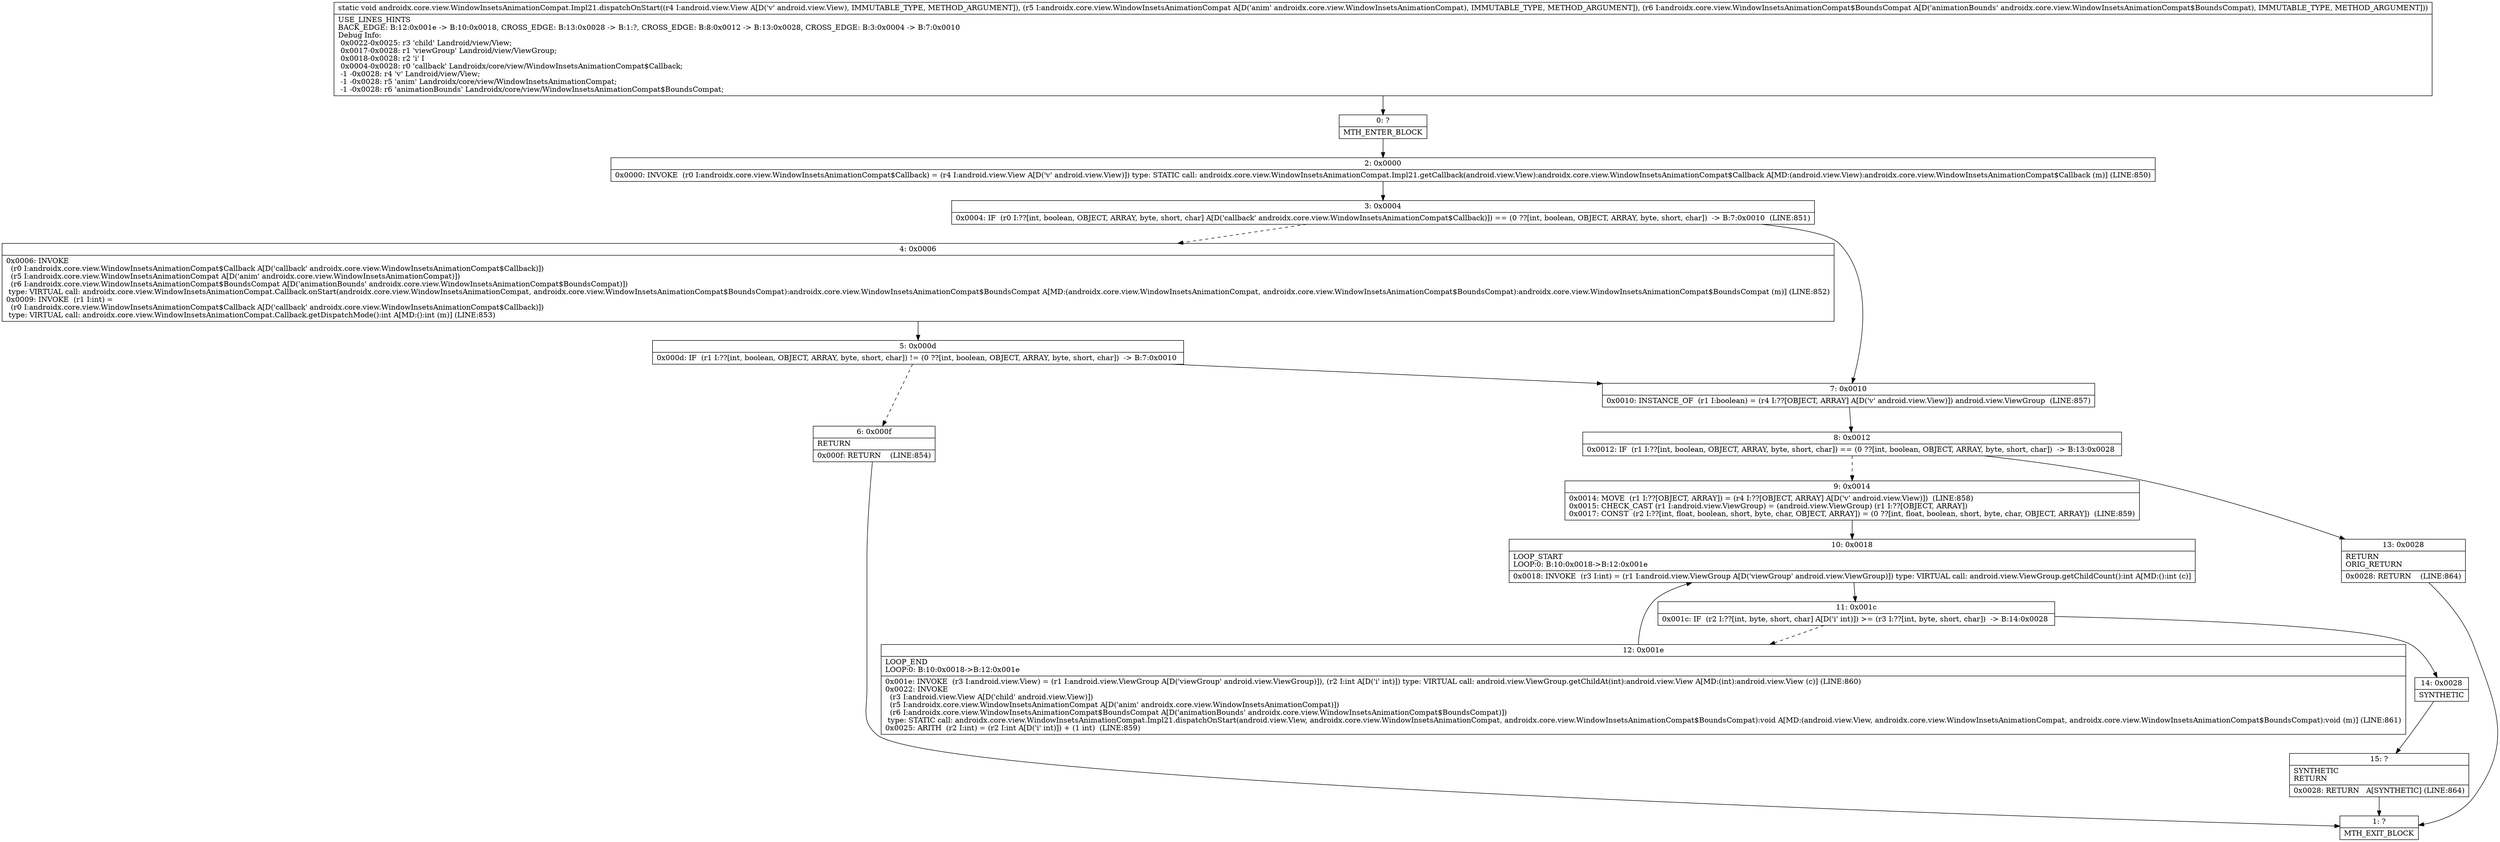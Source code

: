 digraph "CFG forandroidx.core.view.WindowInsetsAnimationCompat.Impl21.dispatchOnStart(Landroid\/view\/View;Landroidx\/core\/view\/WindowInsetsAnimationCompat;Landroidx\/core\/view\/WindowInsetsAnimationCompat$BoundsCompat;)V" {
Node_0 [shape=record,label="{0\:\ ?|MTH_ENTER_BLOCK\l}"];
Node_2 [shape=record,label="{2\:\ 0x0000|0x0000: INVOKE  (r0 I:androidx.core.view.WindowInsetsAnimationCompat$Callback) = (r4 I:android.view.View A[D('v' android.view.View)]) type: STATIC call: androidx.core.view.WindowInsetsAnimationCompat.Impl21.getCallback(android.view.View):androidx.core.view.WindowInsetsAnimationCompat$Callback A[MD:(android.view.View):androidx.core.view.WindowInsetsAnimationCompat$Callback (m)] (LINE:850)\l}"];
Node_3 [shape=record,label="{3\:\ 0x0004|0x0004: IF  (r0 I:??[int, boolean, OBJECT, ARRAY, byte, short, char] A[D('callback' androidx.core.view.WindowInsetsAnimationCompat$Callback)]) == (0 ??[int, boolean, OBJECT, ARRAY, byte, short, char])  \-\> B:7:0x0010  (LINE:851)\l}"];
Node_4 [shape=record,label="{4\:\ 0x0006|0x0006: INVOKE  \l  (r0 I:androidx.core.view.WindowInsetsAnimationCompat$Callback A[D('callback' androidx.core.view.WindowInsetsAnimationCompat$Callback)])\l  (r5 I:androidx.core.view.WindowInsetsAnimationCompat A[D('anim' androidx.core.view.WindowInsetsAnimationCompat)])\l  (r6 I:androidx.core.view.WindowInsetsAnimationCompat$BoundsCompat A[D('animationBounds' androidx.core.view.WindowInsetsAnimationCompat$BoundsCompat)])\l type: VIRTUAL call: androidx.core.view.WindowInsetsAnimationCompat.Callback.onStart(androidx.core.view.WindowInsetsAnimationCompat, androidx.core.view.WindowInsetsAnimationCompat$BoundsCompat):androidx.core.view.WindowInsetsAnimationCompat$BoundsCompat A[MD:(androidx.core.view.WindowInsetsAnimationCompat, androidx.core.view.WindowInsetsAnimationCompat$BoundsCompat):androidx.core.view.WindowInsetsAnimationCompat$BoundsCompat (m)] (LINE:852)\l0x0009: INVOKE  (r1 I:int) = \l  (r0 I:androidx.core.view.WindowInsetsAnimationCompat$Callback A[D('callback' androidx.core.view.WindowInsetsAnimationCompat$Callback)])\l type: VIRTUAL call: androidx.core.view.WindowInsetsAnimationCompat.Callback.getDispatchMode():int A[MD:():int (m)] (LINE:853)\l}"];
Node_5 [shape=record,label="{5\:\ 0x000d|0x000d: IF  (r1 I:??[int, boolean, OBJECT, ARRAY, byte, short, char]) != (0 ??[int, boolean, OBJECT, ARRAY, byte, short, char])  \-\> B:7:0x0010 \l}"];
Node_6 [shape=record,label="{6\:\ 0x000f|RETURN\l|0x000f: RETURN    (LINE:854)\l}"];
Node_1 [shape=record,label="{1\:\ ?|MTH_EXIT_BLOCK\l}"];
Node_7 [shape=record,label="{7\:\ 0x0010|0x0010: INSTANCE_OF  (r1 I:boolean) = (r4 I:??[OBJECT, ARRAY] A[D('v' android.view.View)]) android.view.ViewGroup  (LINE:857)\l}"];
Node_8 [shape=record,label="{8\:\ 0x0012|0x0012: IF  (r1 I:??[int, boolean, OBJECT, ARRAY, byte, short, char]) == (0 ??[int, boolean, OBJECT, ARRAY, byte, short, char])  \-\> B:13:0x0028 \l}"];
Node_9 [shape=record,label="{9\:\ 0x0014|0x0014: MOVE  (r1 I:??[OBJECT, ARRAY]) = (r4 I:??[OBJECT, ARRAY] A[D('v' android.view.View)])  (LINE:858)\l0x0015: CHECK_CAST (r1 I:android.view.ViewGroup) = (android.view.ViewGroup) (r1 I:??[OBJECT, ARRAY]) \l0x0017: CONST  (r2 I:??[int, float, boolean, short, byte, char, OBJECT, ARRAY]) = (0 ??[int, float, boolean, short, byte, char, OBJECT, ARRAY])  (LINE:859)\l}"];
Node_10 [shape=record,label="{10\:\ 0x0018|LOOP_START\lLOOP:0: B:10:0x0018\-\>B:12:0x001e\l|0x0018: INVOKE  (r3 I:int) = (r1 I:android.view.ViewGroup A[D('viewGroup' android.view.ViewGroup)]) type: VIRTUAL call: android.view.ViewGroup.getChildCount():int A[MD:():int (c)]\l}"];
Node_11 [shape=record,label="{11\:\ 0x001c|0x001c: IF  (r2 I:??[int, byte, short, char] A[D('i' int)]) \>= (r3 I:??[int, byte, short, char])  \-\> B:14:0x0028 \l}"];
Node_12 [shape=record,label="{12\:\ 0x001e|LOOP_END\lLOOP:0: B:10:0x0018\-\>B:12:0x001e\l|0x001e: INVOKE  (r3 I:android.view.View) = (r1 I:android.view.ViewGroup A[D('viewGroup' android.view.ViewGroup)]), (r2 I:int A[D('i' int)]) type: VIRTUAL call: android.view.ViewGroup.getChildAt(int):android.view.View A[MD:(int):android.view.View (c)] (LINE:860)\l0x0022: INVOKE  \l  (r3 I:android.view.View A[D('child' android.view.View)])\l  (r5 I:androidx.core.view.WindowInsetsAnimationCompat A[D('anim' androidx.core.view.WindowInsetsAnimationCompat)])\l  (r6 I:androidx.core.view.WindowInsetsAnimationCompat$BoundsCompat A[D('animationBounds' androidx.core.view.WindowInsetsAnimationCompat$BoundsCompat)])\l type: STATIC call: androidx.core.view.WindowInsetsAnimationCompat.Impl21.dispatchOnStart(android.view.View, androidx.core.view.WindowInsetsAnimationCompat, androidx.core.view.WindowInsetsAnimationCompat$BoundsCompat):void A[MD:(android.view.View, androidx.core.view.WindowInsetsAnimationCompat, androidx.core.view.WindowInsetsAnimationCompat$BoundsCompat):void (m)] (LINE:861)\l0x0025: ARITH  (r2 I:int) = (r2 I:int A[D('i' int)]) + (1 int)  (LINE:859)\l}"];
Node_14 [shape=record,label="{14\:\ 0x0028|SYNTHETIC\l}"];
Node_15 [shape=record,label="{15\:\ ?|SYNTHETIC\lRETURN\l|0x0028: RETURN   A[SYNTHETIC] (LINE:864)\l}"];
Node_13 [shape=record,label="{13\:\ 0x0028|RETURN\lORIG_RETURN\l|0x0028: RETURN    (LINE:864)\l}"];
MethodNode[shape=record,label="{static void androidx.core.view.WindowInsetsAnimationCompat.Impl21.dispatchOnStart((r4 I:android.view.View A[D('v' android.view.View), IMMUTABLE_TYPE, METHOD_ARGUMENT]), (r5 I:androidx.core.view.WindowInsetsAnimationCompat A[D('anim' androidx.core.view.WindowInsetsAnimationCompat), IMMUTABLE_TYPE, METHOD_ARGUMENT]), (r6 I:androidx.core.view.WindowInsetsAnimationCompat$BoundsCompat A[D('animationBounds' androidx.core.view.WindowInsetsAnimationCompat$BoundsCompat), IMMUTABLE_TYPE, METHOD_ARGUMENT]))  | USE_LINES_HINTS\lBACK_EDGE: B:12:0x001e \-\> B:10:0x0018, CROSS_EDGE: B:13:0x0028 \-\> B:1:?, CROSS_EDGE: B:8:0x0012 \-\> B:13:0x0028, CROSS_EDGE: B:3:0x0004 \-\> B:7:0x0010\lDebug Info:\l  0x0022\-0x0025: r3 'child' Landroid\/view\/View;\l  0x0017\-0x0028: r1 'viewGroup' Landroid\/view\/ViewGroup;\l  0x0018\-0x0028: r2 'i' I\l  0x0004\-0x0028: r0 'callback' Landroidx\/core\/view\/WindowInsetsAnimationCompat$Callback;\l  \-1 \-0x0028: r4 'v' Landroid\/view\/View;\l  \-1 \-0x0028: r5 'anim' Landroidx\/core\/view\/WindowInsetsAnimationCompat;\l  \-1 \-0x0028: r6 'animationBounds' Landroidx\/core\/view\/WindowInsetsAnimationCompat$BoundsCompat;\l}"];
MethodNode -> Node_0;Node_0 -> Node_2;
Node_2 -> Node_3;
Node_3 -> Node_4[style=dashed];
Node_3 -> Node_7;
Node_4 -> Node_5;
Node_5 -> Node_6[style=dashed];
Node_5 -> Node_7;
Node_6 -> Node_1;
Node_7 -> Node_8;
Node_8 -> Node_9[style=dashed];
Node_8 -> Node_13;
Node_9 -> Node_10;
Node_10 -> Node_11;
Node_11 -> Node_12[style=dashed];
Node_11 -> Node_14;
Node_12 -> Node_10;
Node_14 -> Node_15;
Node_15 -> Node_1;
Node_13 -> Node_1;
}

